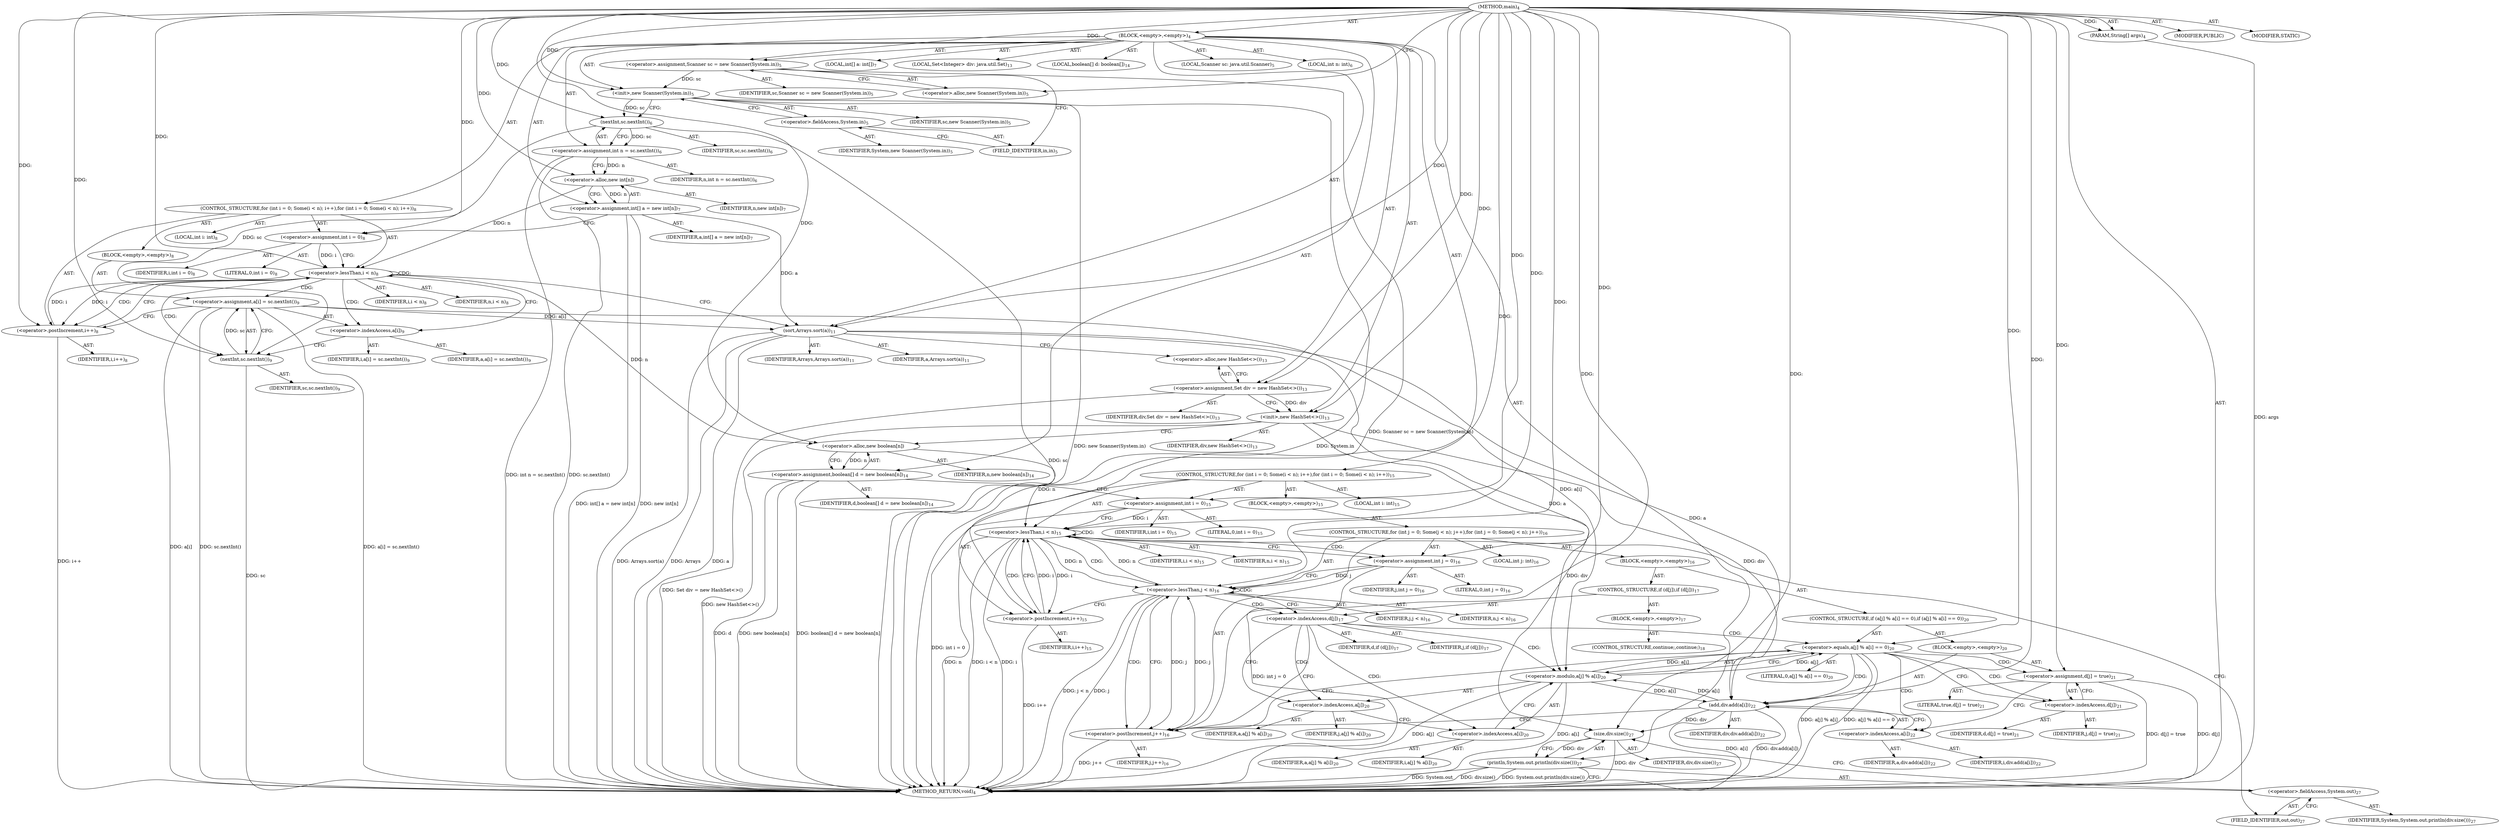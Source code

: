 digraph "main" {  
"21" [label = <(METHOD,main)<SUB>4</SUB>> ]
"22" [label = <(PARAM,String[] args)<SUB>4</SUB>> ]
"23" [label = <(BLOCK,&lt;empty&gt;,&lt;empty&gt;)<SUB>4</SUB>> ]
"4" [label = <(LOCAL,Scanner sc: java.util.Scanner)<SUB>5</SUB>> ]
"24" [label = <(&lt;operator&gt;.assignment,Scanner sc = new Scanner(System.in))<SUB>5</SUB>> ]
"25" [label = <(IDENTIFIER,sc,Scanner sc = new Scanner(System.in))<SUB>5</SUB>> ]
"26" [label = <(&lt;operator&gt;.alloc,new Scanner(System.in))<SUB>5</SUB>> ]
"27" [label = <(&lt;init&gt;,new Scanner(System.in))<SUB>5</SUB>> ]
"3" [label = <(IDENTIFIER,sc,new Scanner(System.in))<SUB>5</SUB>> ]
"28" [label = <(&lt;operator&gt;.fieldAccess,System.in)<SUB>5</SUB>> ]
"29" [label = <(IDENTIFIER,System,new Scanner(System.in))<SUB>5</SUB>> ]
"30" [label = <(FIELD_IDENTIFIER,in,in)<SUB>5</SUB>> ]
"31" [label = <(LOCAL,int n: int)<SUB>6</SUB>> ]
"32" [label = <(&lt;operator&gt;.assignment,int n = sc.nextInt())<SUB>6</SUB>> ]
"33" [label = <(IDENTIFIER,n,int n = sc.nextInt())<SUB>6</SUB>> ]
"34" [label = <(nextInt,sc.nextInt())<SUB>6</SUB>> ]
"35" [label = <(IDENTIFIER,sc,sc.nextInt())<SUB>6</SUB>> ]
"36" [label = <(LOCAL,int[] a: int[])<SUB>7</SUB>> ]
"37" [label = <(&lt;operator&gt;.assignment,int[] a = new int[n])<SUB>7</SUB>> ]
"38" [label = <(IDENTIFIER,a,int[] a = new int[n])<SUB>7</SUB>> ]
"39" [label = <(&lt;operator&gt;.alloc,new int[n])> ]
"40" [label = <(IDENTIFIER,n,new int[n])<SUB>7</SUB>> ]
"41" [label = <(CONTROL_STRUCTURE,for (int i = 0; Some(i &lt; n); i++),for (int i = 0; Some(i &lt; n); i++))<SUB>8</SUB>> ]
"42" [label = <(LOCAL,int i: int)<SUB>8</SUB>> ]
"43" [label = <(&lt;operator&gt;.assignment,int i = 0)<SUB>8</SUB>> ]
"44" [label = <(IDENTIFIER,i,int i = 0)<SUB>8</SUB>> ]
"45" [label = <(LITERAL,0,int i = 0)<SUB>8</SUB>> ]
"46" [label = <(&lt;operator&gt;.lessThan,i &lt; n)<SUB>8</SUB>> ]
"47" [label = <(IDENTIFIER,i,i &lt; n)<SUB>8</SUB>> ]
"48" [label = <(IDENTIFIER,n,i &lt; n)<SUB>8</SUB>> ]
"49" [label = <(&lt;operator&gt;.postIncrement,i++)<SUB>8</SUB>> ]
"50" [label = <(IDENTIFIER,i,i++)<SUB>8</SUB>> ]
"51" [label = <(BLOCK,&lt;empty&gt;,&lt;empty&gt;)<SUB>8</SUB>> ]
"52" [label = <(&lt;operator&gt;.assignment,a[i] = sc.nextInt())<SUB>9</SUB>> ]
"53" [label = <(&lt;operator&gt;.indexAccess,a[i])<SUB>9</SUB>> ]
"54" [label = <(IDENTIFIER,a,a[i] = sc.nextInt())<SUB>9</SUB>> ]
"55" [label = <(IDENTIFIER,i,a[i] = sc.nextInt())<SUB>9</SUB>> ]
"56" [label = <(nextInt,sc.nextInt())<SUB>9</SUB>> ]
"57" [label = <(IDENTIFIER,sc,sc.nextInt())<SUB>9</SUB>> ]
"58" [label = <(sort,Arrays.sort(a))<SUB>11</SUB>> ]
"59" [label = <(IDENTIFIER,Arrays,Arrays.sort(a))<SUB>11</SUB>> ]
"60" [label = <(IDENTIFIER,a,Arrays.sort(a))<SUB>11</SUB>> ]
"6" [label = <(LOCAL,Set&lt;Integer&gt; div: java.util.Set)<SUB>13</SUB>> ]
"61" [label = <(&lt;operator&gt;.assignment,Set div = new HashSet&lt;&gt;())<SUB>13</SUB>> ]
"62" [label = <(IDENTIFIER,div,Set div = new HashSet&lt;&gt;())<SUB>13</SUB>> ]
"63" [label = <(&lt;operator&gt;.alloc,new HashSet&lt;&gt;())<SUB>13</SUB>> ]
"64" [label = <(&lt;init&gt;,new HashSet&lt;&gt;())<SUB>13</SUB>> ]
"5" [label = <(IDENTIFIER,div,new HashSet&lt;&gt;())<SUB>13</SUB>> ]
"65" [label = <(LOCAL,boolean[] d: boolean[])<SUB>14</SUB>> ]
"66" [label = <(&lt;operator&gt;.assignment,boolean[] d = new boolean[n])<SUB>14</SUB>> ]
"67" [label = <(IDENTIFIER,d,boolean[] d = new boolean[n])<SUB>14</SUB>> ]
"68" [label = <(&lt;operator&gt;.alloc,new boolean[n])> ]
"69" [label = <(IDENTIFIER,n,new boolean[n])<SUB>14</SUB>> ]
"70" [label = <(CONTROL_STRUCTURE,for (int i = 0; Some(i &lt; n); i++),for (int i = 0; Some(i &lt; n); i++))<SUB>15</SUB>> ]
"71" [label = <(LOCAL,int i: int)<SUB>15</SUB>> ]
"72" [label = <(&lt;operator&gt;.assignment,int i = 0)<SUB>15</SUB>> ]
"73" [label = <(IDENTIFIER,i,int i = 0)<SUB>15</SUB>> ]
"74" [label = <(LITERAL,0,int i = 0)<SUB>15</SUB>> ]
"75" [label = <(&lt;operator&gt;.lessThan,i &lt; n)<SUB>15</SUB>> ]
"76" [label = <(IDENTIFIER,i,i &lt; n)<SUB>15</SUB>> ]
"77" [label = <(IDENTIFIER,n,i &lt; n)<SUB>15</SUB>> ]
"78" [label = <(&lt;operator&gt;.postIncrement,i++)<SUB>15</SUB>> ]
"79" [label = <(IDENTIFIER,i,i++)<SUB>15</SUB>> ]
"80" [label = <(BLOCK,&lt;empty&gt;,&lt;empty&gt;)<SUB>15</SUB>> ]
"81" [label = <(CONTROL_STRUCTURE,for (int j = 0; Some(j &lt; n); j++),for (int j = 0; Some(j &lt; n); j++))<SUB>16</SUB>> ]
"82" [label = <(LOCAL,int j: int)<SUB>16</SUB>> ]
"83" [label = <(&lt;operator&gt;.assignment,int j = 0)<SUB>16</SUB>> ]
"84" [label = <(IDENTIFIER,j,int j = 0)<SUB>16</SUB>> ]
"85" [label = <(LITERAL,0,int j = 0)<SUB>16</SUB>> ]
"86" [label = <(&lt;operator&gt;.lessThan,j &lt; n)<SUB>16</SUB>> ]
"87" [label = <(IDENTIFIER,j,j &lt; n)<SUB>16</SUB>> ]
"88" [label = <(IDENTIFIER,n,j &lt; n)<SUB>16</SUB>> ]
"89" [label = <(&lt;operator&gt;.postIncrement,j++)<SUB>16</SUB>> ]
"90" [label = <(IDENTIFIER,j,j++)<SUB>16</SUB>> ]
"91" [label = <(BLOCK,&lt;empty&gt;,&lt;empty&gt;)<SUB>16</SUB>> ]
"92" [label = <(CONTROL_STRUCTURE,if (d[j]),if (d[j]))<SUB>17</SUB>> ]
"93" [label = <(&lt;operator&gt;.indexAccess,d[j])<SUB>17</SUB>> ]
"94" [label = <(IDENTIFIER,d,if (d[j]))<SUB>17</SUB>> ]
"95" [label = <(IDENTIFIER,j,if (d[j]))<SUB>17</SUB>> ]
"96" [label = <(BLOCK,&lt;empty&gt;,&lt;empty&gt;)<SUB>17</SUB>> ]
"97" [label = <(CONTROL_STRUCTURE,continue;,continue;)<SUB>18</SUB>> ]
"98" [label = <(CONTROL_STRUCTURE,if (a[j] % a[i] == 0),if (a[j] % a[i] == 0))<SUB>20</SUB>> ]
"99" [label = <(&lt;operator&gt;.equals,a[j] % a[i] == 0)<SUB>20</SUB>> ]
"100" [label = <(&lt;operator&gt;.modulo,a[j] % a[i])<SUB>20</SUB>> ]
"101" [label = <(&lt;operator&gt;.indexAccess,a[j])<SUB>20</SUB>> ]
"102" [label = <(IDENTIFIER,a,a[j] % a[i])<SUB>20</SUB>> ]
"103" [label = <(IDENTIFIER,j,a[j] % a[i])<SUB>20</SUB>> ]
"104" [label = <(&lt;operator&gt;.indexAccess,a[i])<SUB>20</SUB>> ]
"105" [label = <(IDENTIFIER,a,a[j] % a[i])<SUB>20</SUB>> ]
"106" [label = <(IDENTIFIER,i,a[j] % a[i])<SUB>20</SUB>> ]
"107" [label = <(LITERAL,0,a[j] % a[i] == 0)<SUB>20</SUB>> ]
"108" [label = <(BLOCK,&lt;empty&gt;,&lt;empty&gt;)<SUB>20</SUB>> ]
"109" [label = <(&lt;operator&gt;.assignment,d[j] = true)<SUB>21</SUB>> ]
"110" [label = <(&lt;operator&gt;.indexAccess,d[j])<SUB>21</SUB>> ]
"111" [label = <(IDENTIFIER,d,d[j] = true)<SUB>21</SUB>> ]
"112" [label = <(IDENTIFIER,j,d[j] = true)<SUB>21</SUB>> ]
"113" [label = <(LITERAL,true,d[j] = true)<SUB>21</SUB>> ]
"114" [label = <(add,div.add(a[i]))<SUB>22</SUB>> ]
"115" [label = <(IDENTIFIER,div,div.add(a[i]))<SUB>22</SUB>> ]
"116" [label = <(&lt;operator&gt;.indexAccess,a[i])<SUB>22</SUB>> ]
"117" [label = <(IDENTIFIER,a,div.add(a[i]))<SUB>22</SUB>> ]
"118" [label = <(IDENTIFIER,i,div.add(a[i]))<SUB>22</SUB>> ]
"119" [label = <(println,System.out.println(div.size()))<SUB>27</SUB>> ]
"120" [label = <(&lt;operator&gt;.fieldAccess,System.out)<SUB>27</SUB>> ]
"121" [label = <(IDENTIFIER,System,System.out.println(div.size()))<SUB>27</SUB>> ]
"122" [label = <(FIELD_IDENTIFIER,out,out)<SUB>27</SUB>> ]
"123" [label = <(size,div.size())<SUB>27</SUB>> ]
"124" [label = <(IDENTIFIER,div,div.size())<SUB>27</SUB>> ]
"125" [label = <(MODIFIER,PUBLIC)> ]
"126" [label = <(MODIFIER,STATIC)> ]
"127" [label = <(METHOD_RETURN,void)<SUB>4</SUB>> ]
  "21" -> "22"  [ label = "AST: "] 
  "21" -> "23"  [ label = "AST: "] 
  "21" -> "125"  [ label = "AST: "] 
  "21" -> "126"  [ label = "AST: "] 
  "21" -> "127"  [ label = "AST: "] 
  "23" -> "4"  [ label = "AST: "] 
  "23" -> "24"  [ label = "AST: "] 
  "23" -> "27"  [ label = "AST: "] 
  "23" -> "31"  [ label = "AST: "] 
  "23" -> "32"  [ label = "AST: "] 
  "23" -> "36"  [ label = "AST: "] 
  "23" -> "37"  [ label = "AST: "] 
  "23" -> "41"  [ label = "AST: "] 
  "23" -> "58"  [ label = "AST: "] 
  "23" -> "6"  [ label = "AST: "] 
  "23" -> "61"  [ label = "AST: "] 
  "23" -> "64"  [ label = "AST: "] 
  "23" -> "65"  [ label = "AST: "] 
  "23" -> "66"  [ label = "AST: "] 
  "23" -> "70"  [ label = "AST: "] 
  "23" -> "119"  [ label = "AST: "] 
  "24" -> "25"  [ label = "AST: "] 
  "24" -> "26"  [ label = "AST: "] 
  "27" -> "3"  [ label = "AST: "] 
  "27" -> "28"  [ label = "AST: "] 
  "28" -> "29"  [ label = "AST: "] 
  "28" -> "30"  [ label = "AST: "] 
  "32" -> "33"  [ label = "AST: "] 
  "32" -> "34"  [ label = "AST: "] 
  "34" -> "35"  [ label = "AST: "] 
  "37" -> "38"  [ label = "AST: "] 
  "37" -> "39"  [ label = "AST: "] 
  "39" -> "40"  [ label = "AST: "] 
  "41" -> "42"  [ label = "AST: "] 
  "41" -> "43"  [ label = "AST: "] 
  "41" -> "46"  [ label = "AST: "] 
  "41" -> "49"  [ label = "AST: "] 
  "41" -> "51"  [ label = "AST: "] 
  "43" -> "44"  [ label = "AST: "] 
  "43" -> "45"  [ label = "AST: "] 
  "46" -> "47"  [ label = "AST: "] 
  "46" -> "48"  [ label = "AST: "] 
  "49" -> "50"  [ label = "AST: "] 
  "51" -> "52"  [ label = "AST: "] 
  "52" -> "53"  [ label = "AST: "] 
  "52" -> "56"  [ label = "AST: "] 
  "53" -> "54"  [ label = "AST: "] 
  "53" -> "55"  [ label = "AST: "] 
  "56" -> "57"  [ label = "AST: "] 
  "58" -> "59"  [ label = "AST: "] 
  "58" -> "60"  [ label = "AST: "] 
  "61" -> "62"  [ label = "AST: "] 
  "61" -> "63"  [ label = "AST: "] 
  "64" -> "5"  [ label = "AST: "] 
  "66" -> "67"  [ label = "AST: "] 
  "66" -> "68"  [ label = "AST: "] 
  "68" -> "69"  [ label = "AST: "] 
  "70" -> "71"  [ label = "AST: "] 
  "70" -> "72"  [ label = "AST: "] 
  "70" -> "75"  [ label = "AST: "] 
  "70" -> "78"  [ label = "AST: "] 
  "70" -> "80"  [ label = "AST: "] 
  "72" -> "73"  [ label = "AST: "] 
  "72" -> "74"  [ label = "AST: "] 
  "75" -> "76"  [ label = "AST: "] 
  "75" -> "77"  [ label = "AST: "] 
  "78" -> "79"  [ label = "AST: "] 
  "80" -> "81"  [ label = "AST: "] 
  "81" -> "82"  [ label = "AST: "] 
  "81" -> "83"  [ label = "AST: "] 
  "81" -> "86"  [ label = "AST: "] 
  "81" -> "89"  [ label = "AST: "] 
  "81" -> "91"  [ label = "AST: "] 
  "83" -> "84"  [ label = "AST: "] 
  "83" -> "85"  [ label = "AST: "] 
  "86" -> "87"  [ label = "AST: "] 
  "86" -> "88"  [ label = "AST: "] 
  "89" -> "90"  [ label = "AST: "] 
  "91" -> "92"  [ label = "AST: "] 
  "91" -> "98"  [ label = "AST: "] 
  "92" -> "93"  [ label = "AST: "] 
  "92" -> "96"  [ label = "AST: "] 
  "93" -> "94"  [ label = "AST: "] 
  "93" -> "95"  [ label = "AST: "] 
  "96" -> "97"  [ label = "AST: "] 
  "98" -> "99"  [ label = "AST: "] 
  "98" -> "108"  [ label = "AST: "] 
  "99" -> "100"  [ label = "AST: "] 
  "99" -> "107"  [ label = "AST: "] 
  "100" -> "101"  [ label = "AST: "] 
  "100" -> "104"  [ label = "AST: "] 
  "101" -> "102"  [ label = "AST: "] 
  "101" -> "103"  [ label = "AST: "] 
  "104" -> "105"  [ label = "AST: "] 
  "104" -> "106"  [ label = "AST: "] 
  "108" -> "109"  [ label = "AST: "] 
  "108" -> "114"  [ label = "AST: "] 
  "109" -> "110"  [ label = "AST: "] 
  "109" -> "113"  [ label = "AST: "] 
  "110" -> "111"  [ label = "AST: "] 
  "110" -> "112"  [ label = "AST: "] 
  "114" -> "115"  [ label = "AST: "] 
  "114" -> "116"  [ label = "AST: "] 
  "116" -> "117"  [ label = "AST: "] 
  "116" -> "118"  [ label = "AST: "] 
  "119" -> "120"  [ label = "AST: "] 
  "119" -> "123"  [ label = "AST: "] 
  "120" -> "121"  [ label = "AST: "] 
  "120" -> "122"  [ label = "AST: "] 
  "123" -> "124"  [ label = "AST: "] 
  "24" -> "30"  [ label = "CFG: "] 
  "27" -> "34"  [ label = "CFG: "] 
  "32" -> "39"  [ label = "CFG: "] 
  "37" -> "43"  [ label = "CFG: "] 
  "58" -> "63"  [ label = "CFG: "] 
  "61" -> "64"  [ label = "CFG: "] 
  "64" -> "68"  [ label = "CFG: "] 
  "66" -> "72"  [ label = "CFG: "] 
  "119" -> "127"  [ label = "CFG: "] 
  "26" -> "24"  [ label = "CFG: "] 
  "28" -> "27"  [ label = "CFG: "] 
  "34" -> "32"  [ label = "CFG: "] 
  "39" -> "37"  [ label = "CFG: "] 
  "43" -> "46"  [ label = "CFG: "] 
  "46" -> "53"  [ label = "CFG: "] 
  "46" -> "58"  [ label = "CFG: "] 
  "49" -> "46"  [ label = "CFG: "] 
  "63" -> "61"  [ label = "CFG: "] 
  "68" -> "66"  [ label = "CFG: "] 
  "72" -> "75"  [ label = "CFG: "] 
  "75" -> "83"  [ label = "CFG: "] 
  "75" -> "122"  [ label = "CFG: "] 
  "78" -> "75"  [ label = "CFG: "] 
  "120" -> "123"  [ label = "CFG: "] 
  "123" -> "119"  [ label = "CFG: "] 
  "30" -> "28"  [ label = "CFG: "] 
  "52" -> "49"  [ label = "CFG: "] 
  "122" -> "120"  [ label = "CFG: "] 
  "53" -> "56"  [ label = "CFG: "] 
  "56" -> "52"  [ label = "CFG: "] 
  "83" -> "86"  [ label = "CFG: "] 
  "86" -> "93"  [ label = "CFG: "] 
  "86" -> "78"  [ label = "CFG: "] 
  "89" -> "86"  [ label = "CFG: "] 
  "93" -> "89"  [ label = "CFG: "] 
  "93" -> "101"  [ label = "CFG: "] 
  "99" -> "110"  [ label = "CFG: "] 
  "99" -> "89"  [ label = "CFG: "] 
  "100" -> "99"  [ label = "CFG: "] 
  "109" -> "116"  [ label = "CFG: "] 
  "114" -> "89"  [ label = "CFG: "] 
  "101" -> "104"  [ label = "CFG: "] 
  "104" -> "100"  [ label = "CFG: "] 
  "110" -> "109"  [ label = "CFG: "] 
  "116" -> "114"  [ label = "CFG: "] 
  "21" -> "26"  [ label = "CFG: "] 
  "22" -> "127"  [ label = "DDG: args"] 
  "24" -> "127"  [ label = "DDG: Scanner sc = new Scanner(System.in)"] 
  "27" -> "127"  [ label = "DDG: System.in"] 
  "27" -> "127"  [ label = "DDG: new Scanner(System.in)"] 
  "34" -> "127"  [ label = "DDG: sc"] 
  "32" -> "127"  [ label = "DDG: sc.nextInt()"] 
  "32" -> "127"  [ label = "DDG: int n = sc.nextInt()"] 
  "37" -> "127"  [ label = "DDG: new int[n]"] 
  "37" -> "127"  [ label = "DDG: int[] a = new int[n]"] 
  "58" -> "127"  [ label = "DDG: a"] 
  "58" -> "127"  [ label = "DDG: Arrays.sort(a)"] 
  "61" -> "127"  [ label = "DDG: Set div = new HashSet&lt;&gt;()"] 
  "64" -> "127"  [ label = "DDG: new HashSet&lt;&gt;()"] 
  "66" -> "127"  [ label = "DDG: d"] 
  "66" -> "127"  [ label = "DDG: new boolean[n]"] 
  "66" -> "127"  [ label = "DDG: boolean[] d = new boolean[n]"] 
  "72" -> "127"  [ label = "DDG: int i = 0"] 
  "75" -> "127"  [ label = "DDG: i"] 
  "75" -> "127"  [ label = "DDG: n"] 
  "75" -> "127"  [ label = "DDG: i &lt; n"] 
  "119" -> "127"  [ label = "DDG: System.out"] 
  "123" -> "127"  [ label = "DDG: div"] 
  "119" -> "127"  [ label = "DDG: div.size()"] 
  "119" -> "127"  [ label = "DDG: System.out.println(div.size())"] 
  "83" -> "127"  [ label = "DDG: int j = 0"] 
  "86" -> "127"  [ label = "DDG: j"] 
  "86" -> "127"  [ label = "DDG: j &lt; n"] 
  "78" -> "127"  [ label = "DDG: i++"] 
  "100" -> "127"  [ label = "DDG: a[j]"] 
  "100" -> "127"  [ label = "DDG: a[i]"] 
  "99" -> "127"  [ label = "DDG: a[j] % a[i]"] 
  "99" -> "127"  [ label = "DDG: a[j] % a[i] == 0"] 
  "109" -> "127"  [ label = "DDG: d[j]"] 
  "109" -> "127"  [ label = "DDG: d[j] = true"] 
  "114" -> "127"  [ label = "DDG: a[i]"] 
  "114" -> "127"  [ label = "DDG: div.add(a[i])"] 
  "89" -> "127"  [ label = "DDG: j++"] 
  "52" -> "127"  [ label = "DDG: a[i]"] 
  "56" -> "127"  [ label = "DDG: sc"] 
  "52" -> "127"  [ label = "DDG: sc.nextInt()"] 
  "52" -> "127"  [ label = "DDG: a[i] = sc.nextInt()"] 
  "49" -> "127"  [ label = "DDG: i++"] 
  "58" -> "127"  [ label = "DDG: Arrays"] 
  "21" -> "22"  [ label = "DDG: "] 
  "21" -> "24"  [ label = "DDG: "] 
  "34" -> "32"  [ label = "DDG: sc"] 
  "39" -> "37"  [ label = "DDG: n"] 
  "21" -> "61"  [ label = "DDG: "] 
  "68" -> "66"  [ label = "DDG: n"] 
  "24" -> "27"  [ label = "DDG: sc"] 
  "21" -> "27"  [ label = "DDG: "] 
  "21" -> "43"  [ label = "DDG: "] 
  "21" -> "58"  [ label = "DDG: "] 
  "37" -> "58"  [ label = "DDG: a"] 
  "52" -> "58"  [ label = "DDG: a[i]"] 
  "61" -> "64"  [ label = "DDG: div"] 
  "21" -> "64"  [ label = "DDG: "] 
  "21" -> "72"  [ label = "DDG: "] 
  "123" -> "119"  [ label = "DDG: div"] 
  "27" -> "34"  [ label = "DDG: sc"] 
  "21" -> "34"  [ label = "DDG: "] 
  "32" -> "39"  [ label = "DDG: n"] 
  "21" -> "39"  [ label = "DDG: "] 
  "43" -> "46"  [ label = "DDG: i"] 
  "49" -> "46"  [ label = "DDG: i"] 
  "21" -> "46"  [ label = "DDG: "] 
  "39" -> "46"  [ label = "DDG: n"] 
  "46" -> "49"  [ label = "DDG: i"] 
  "21" -> "49"  [ label = "DDG: "] 
  "56" -> "52"  [ label = "DDG: sc"] 
  "46" -> "68"  [ label = "DDG: n"] 
  "21" -> "68"  [ label = "DDG: "] 
  "72" -> "75"  [ label = "DDG: i"] 
  "78" -> "75"  [ label = "DDG: i"] 
  "21" -> "75"  [ label = "DDG: "] 
  "68" -> "75"  [ label = "DDG: n"] 
  "86" -> "75"  [ label = "DDG: n"] 
  "75" -> "78"  [ label = "DDG: i"] 
  "21" -> "78"  [ label = "DDG: "] 
  "64" -> "123"  [ label = "DDG: div"] 
  "114" -> "123"  [ label = "DDG: div"] 
  "21" -> "123"  [ label = "DDG: "] 
  "21" -> "83"  [ label = "DDG: "] 
  "34" -> "56"  [ label = "DDG: sc"] 
  "21" -> "56"  [ label = "DDG: "] 
  "83" -> "86"  [ label = "DDG: j"] 
  "89" -> "86"  [ label = "DDG: j"] 
  "21" -> "86"  [ label = "DDG: "] 
  "75" -> "86"  [ label = "DDG: n"] 
  "86" -> "89"  [ label = "DDG: j"] 
  "21" -> "89"  [ label = "DDG: "] 
  "100" -> "99"  [ label = "DDG: a[j]"] 
  "100" -> "99"  [ label = "DDG: a[i]"] 
  "21" -> "99"  [ label = "DDG: "] 
  "21" -> "109"  [ label = "DDG: "] 
  "58" -> "100"  [ label = "DDG: a"] 
  "114" -> "100"  [ label = "DDG: a[i]"] 
  "52" -> "100"  [ label = "DDG: a[i]"] 
  "64" -> "114"  [ label = "DDG: div"] 
  "21" -> "114"  [ label = "DDG: "] 
  "58" -> "114"  [ label = "DDG: a"] 
  "100" -> "114"  [ label = "DDG: a[i]"] 
  "46" -> "49"  [ label = "CDG: "] 
  "46" -> "52"  [ label = "CDG: "] 
  "46" -> "46"  [ label = "CDG: "] 
  "46" -> "53"  [ label = "CDG: "] 
  "46" -> "56"  [ label = "CDG: "] 
  "75" -> "83"  [ label = "CDG: "] 
  "75" -> "75"  [ label = "CDG: "] 
  "75" -> "78"  [ label = "CDG: "] 
  "75" -> "86"  [ label = "CDG: "] 
  "86" -> "89"  [ label = "CDG: "] 
  "86" -> "93"  [ label = "CDG: "] 
  "86" -> "86"  [ label = "CDG: "] 
  "93" -> "99"  [ label = "CDG: "] 
  "93" -> "100"  [ label = "CDG: "] 
  "93" -> "104"  [ label = "CDG: "] 
  "93" -> "101"  [ label = "CDG: "] 
  "99" -> "116"  [ label = "CDG: "] 
  "99" -> "114"  [ label = "CDG: "] 
  "99" -> "110"  [ label = "CDG: "] 
  "99" -> "109"  [ label = "CDG: "] 
}
